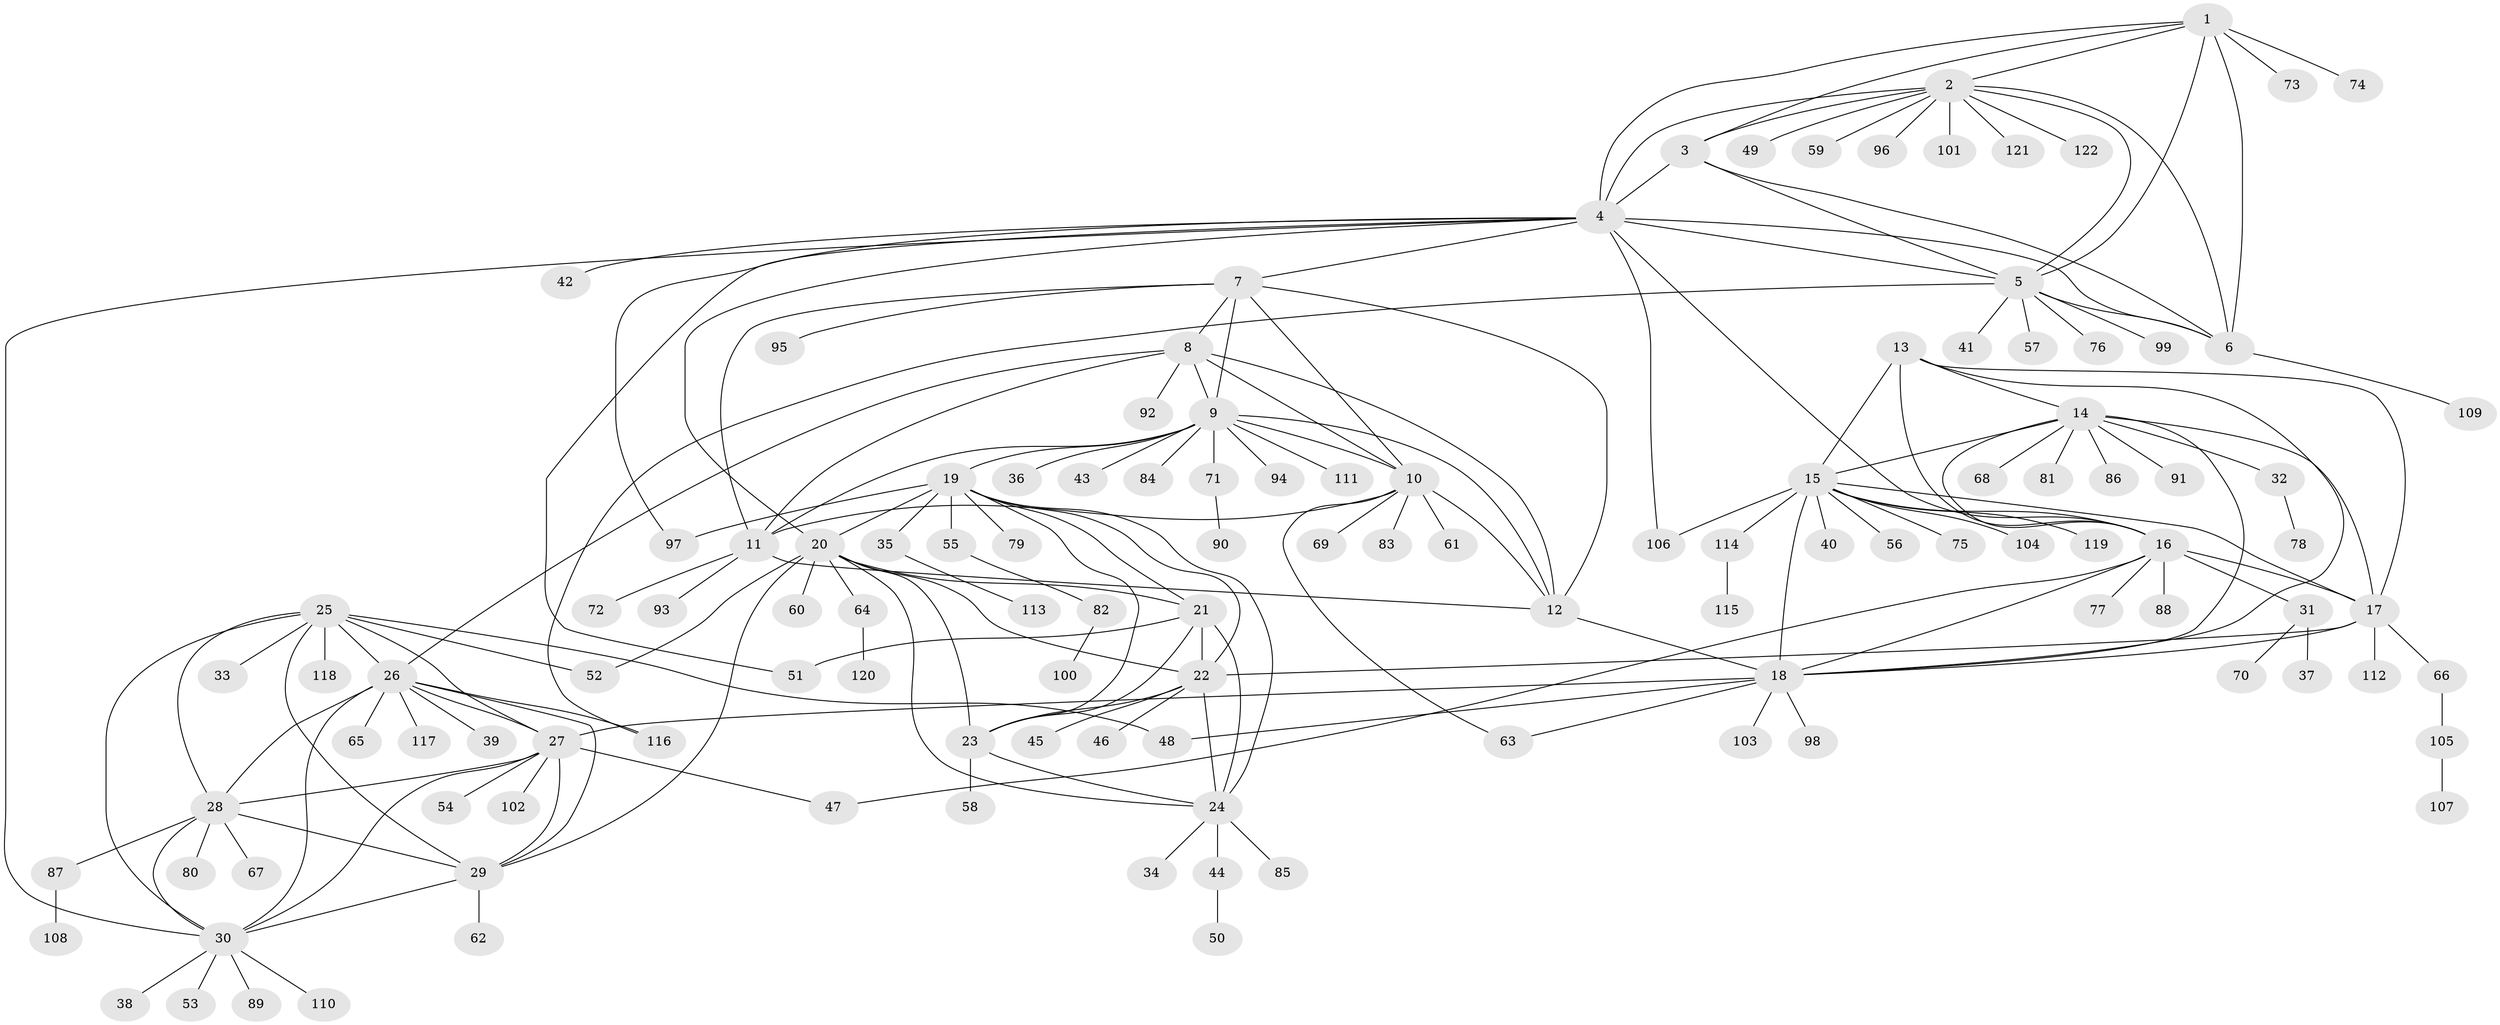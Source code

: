 // Generated by graph-tools (version 1.1) at 2025/02/03/09/25 03:02:41]
// undirected, 122 vertices, 185 edges
graph export_dot {
graph [start="1"]
  node [color=gray90,style=filled];
  1;
  2;
  3;
  4;
  5;
  6;
  7;
  8;
  9;
  10;
  11;
  12;
  13;
  14;
  15;
  16;
  17;
  18;
  19;
  20;
  21;
  22;
  23;
  24;
  25;
  26;
  27;
  28;
  29;
  30;
  31;
  32;
  33;
  34;
  35;
  36;
  37;
  38;
  39;
  40;
  41;
  42;
  43;
  44;
  45;
  46;
  47;
  48;
  49;
  50;
  51;
  52;
  53;
  54;
  55;
  56;
  57;
  58;
  59;
  60;
  61;
  62;
  63;
  64;
  65;
  66;
  67;
  68;
  69;
  70;
  71;
  72;
  73;
  74;
  75;
  76;
  77;
  78;
  79;
  80;
  81;
  82;
  83;
  84;
  85;
  86;
  87;
  88;
  89;
  90;
  91;
  92;
  93;
  94;
  95;
  96;
  97;
  98;
  99;
  100;
  101;
  102;
  103;
  104;
  105;
  106;
  107;
  108;
  109;
  110;
  111;
  112;
  113;
  114;
  115;
  116;
  117;
  118;
  119;
  120;
  121;
  122;
  1 -- 2;
  1 -- 3;
  1 -- 4;
  1 -- 5;
  1 -- 6;
  1 -- 73;
  1 -- 74;
  2 -- 3;
  2 -- 4;
  2 -- 5;
  2 -- 6;
  2 -- 49;
  2 -- 59;
  2 -- 96;
  2 -- 101;
  2 -- 121;
  2 -- 122;
  3 -- 4;
  3 -- 5;
  3 -- 6;
  4 -- 5;
  4 -- 6;
  4 -- 7;
  4 -- 16;
  4 -- 20;
  4 -- 30;
  4 -- 42;
  4 -- 51;
  4 -- 97;
  4 -- 106;
  5 -- 6;
  5 -- 41;
  5 -- 57;
  5 -- 76;
  5 -- 99;
  5 -- 116;
  6 -- 109;
  7 -- 8;
  7 -- 9;
  7 -- 10;
  7 -- 11;
  7 -- 12;
  7 -- 95;
  8 -- 9;
  8 -- 10;
  8 -- 11;
  8 -- 12;
  8 -- 26;
  8 -- 92;
  9 -- 10;
  9 -- 11;
  9 -- 12;
  9 -- 19;
  9 -- 36;
  9 -- 43;
  9 -- 71;
  9 -- 84;
  9 -- 94;
  9 -- 111;
  10 -- 11;
  10 -- 12;
  10 -- 61;
  10 -- 63;
  10 -- 69;
  10 -- 83;
  11 -- 12;
  11 -- 72;
  11 -- 93;
  12 -- 18;
  13 -- 14;
  13 -- 15;
  13 -- 16;
  13 -- 17;
  13 -- 18;
  14 -- 15;
  14 -- 16;
  14 -- 17;
  14 -- 18;
  14 -- 32;
  14 -- 68;
  14 -- 81;
  14 -- 86;
  14 -- 91;
  15 -- 16;
  15 -- 17;
  15 -- 18;
  15 -- 40;
  15 -- 56;
  15 -- 75;
  15 -- 104;
  15 -- 106;
  15 -- 114;
  15 -- 119;
  16 -- 17;
  16 -- 18;
  16 -- 31;
  16 -- 47;
  16 -- 77;
  16 -- 88;
  17 -- 18;
  17 -- 22;
  17 -- 66;
  17 -- 112;
  18 -- 27;
  18 -- 48;
  18 -- 63;
  18 -- 98;
  18 -- 103;
  19 -- 20;
  19 -- 21;
  19 -- 22;
  19 -- 23;
  19 -- 24;
  19 -- 35;
  19 -- 55;
  19 -- 79;
  19 -- 97;
  20 -- 21;
  20 -- 22;
  20 -- 23;
  20 -- 24;
  20 -- 29;
  20 -- 52;
  20 -- 60;
  20 -- 64;
  21 -- 22;
  21 -- 23;
  21 -- 24;
  21 -- 51;
  22 -- 23;
  22 -- 24;
  22 -- 45;
  22 -- 46;
  23 -- 24;
  23 -- 58;
  24 -- 34;
  24 -- 44;
  24 -- 85;
  25 -- 26;
  25 -- 27;
  25 -- 28;
  25 -- 29;
  25 -- 30;
  25 -- 33;
  25 -- 48;
  25 -- 52;
  25 -- 118;
  26 -- 27;
  26 -- 28;
  26 -- 29;
  26 -- 30;
  26 -- 39;
  26 -- 65;
  26 -- 116;
  26 -- 117;
  27 -- 28;
  27 -- 29;
  27 -- 30;
  27 -- 47;
  27 -- 54;
  27 -- 102;
  28 -- 29;
  28 -- 30;
  28 -- 67;
  28 -- 80;
  28 -- 87;
  29 -- 30;
  29 -- 62;
  30 -- 38;
  30 -- 53;
  30 -- 89;
  30 -- 110;
  31 -- 37;
  31 -- 70;
  32 -- 78;
  35 -- 113;
  44 -- 50;
  55 -- 82;
  64 -- 120;
  66 -- 105;
  71 -- 90;
  82 -- 100;
  87 -- 108;
  105 -- 107;
  114 -- 115;
}
